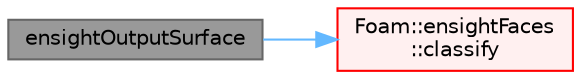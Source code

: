 digraph "ensightOutputSurface"
{
 // LATEX_PDF_SIZE
  bgcolor="transparent";
  edge [fontname=Helvetica,fontsize=10,labelfontname=Helvetica,labelfontsize=10];
  node [fontname=Helvetica,fontsize=10,shape=box,height=0.2,width=0.4];
  rankdir="LR";
  Node1 [id="Node000001",label="ensightOutputSurface",height=0.2,width=0.4,color="gray40", fillcolor="grey60", style="filled", fontcolor="black",tooltip=" "];
  Node1 -> Node2 [id="edge1_Node000001_Node000002",color="steelblue1",style="solid",tooltip=" "];
  Node2 [id="Node000002",label="Foam::ensightFaces\l::classify",height=0.2,width=0.4,color="red", fillcolor="#FFF0F0", style="filled",URL="$classFoam_1_1ensightFaces.html#a22b6c65cb906e4ae2e358a113a417d68",tooltip=" "];
}
